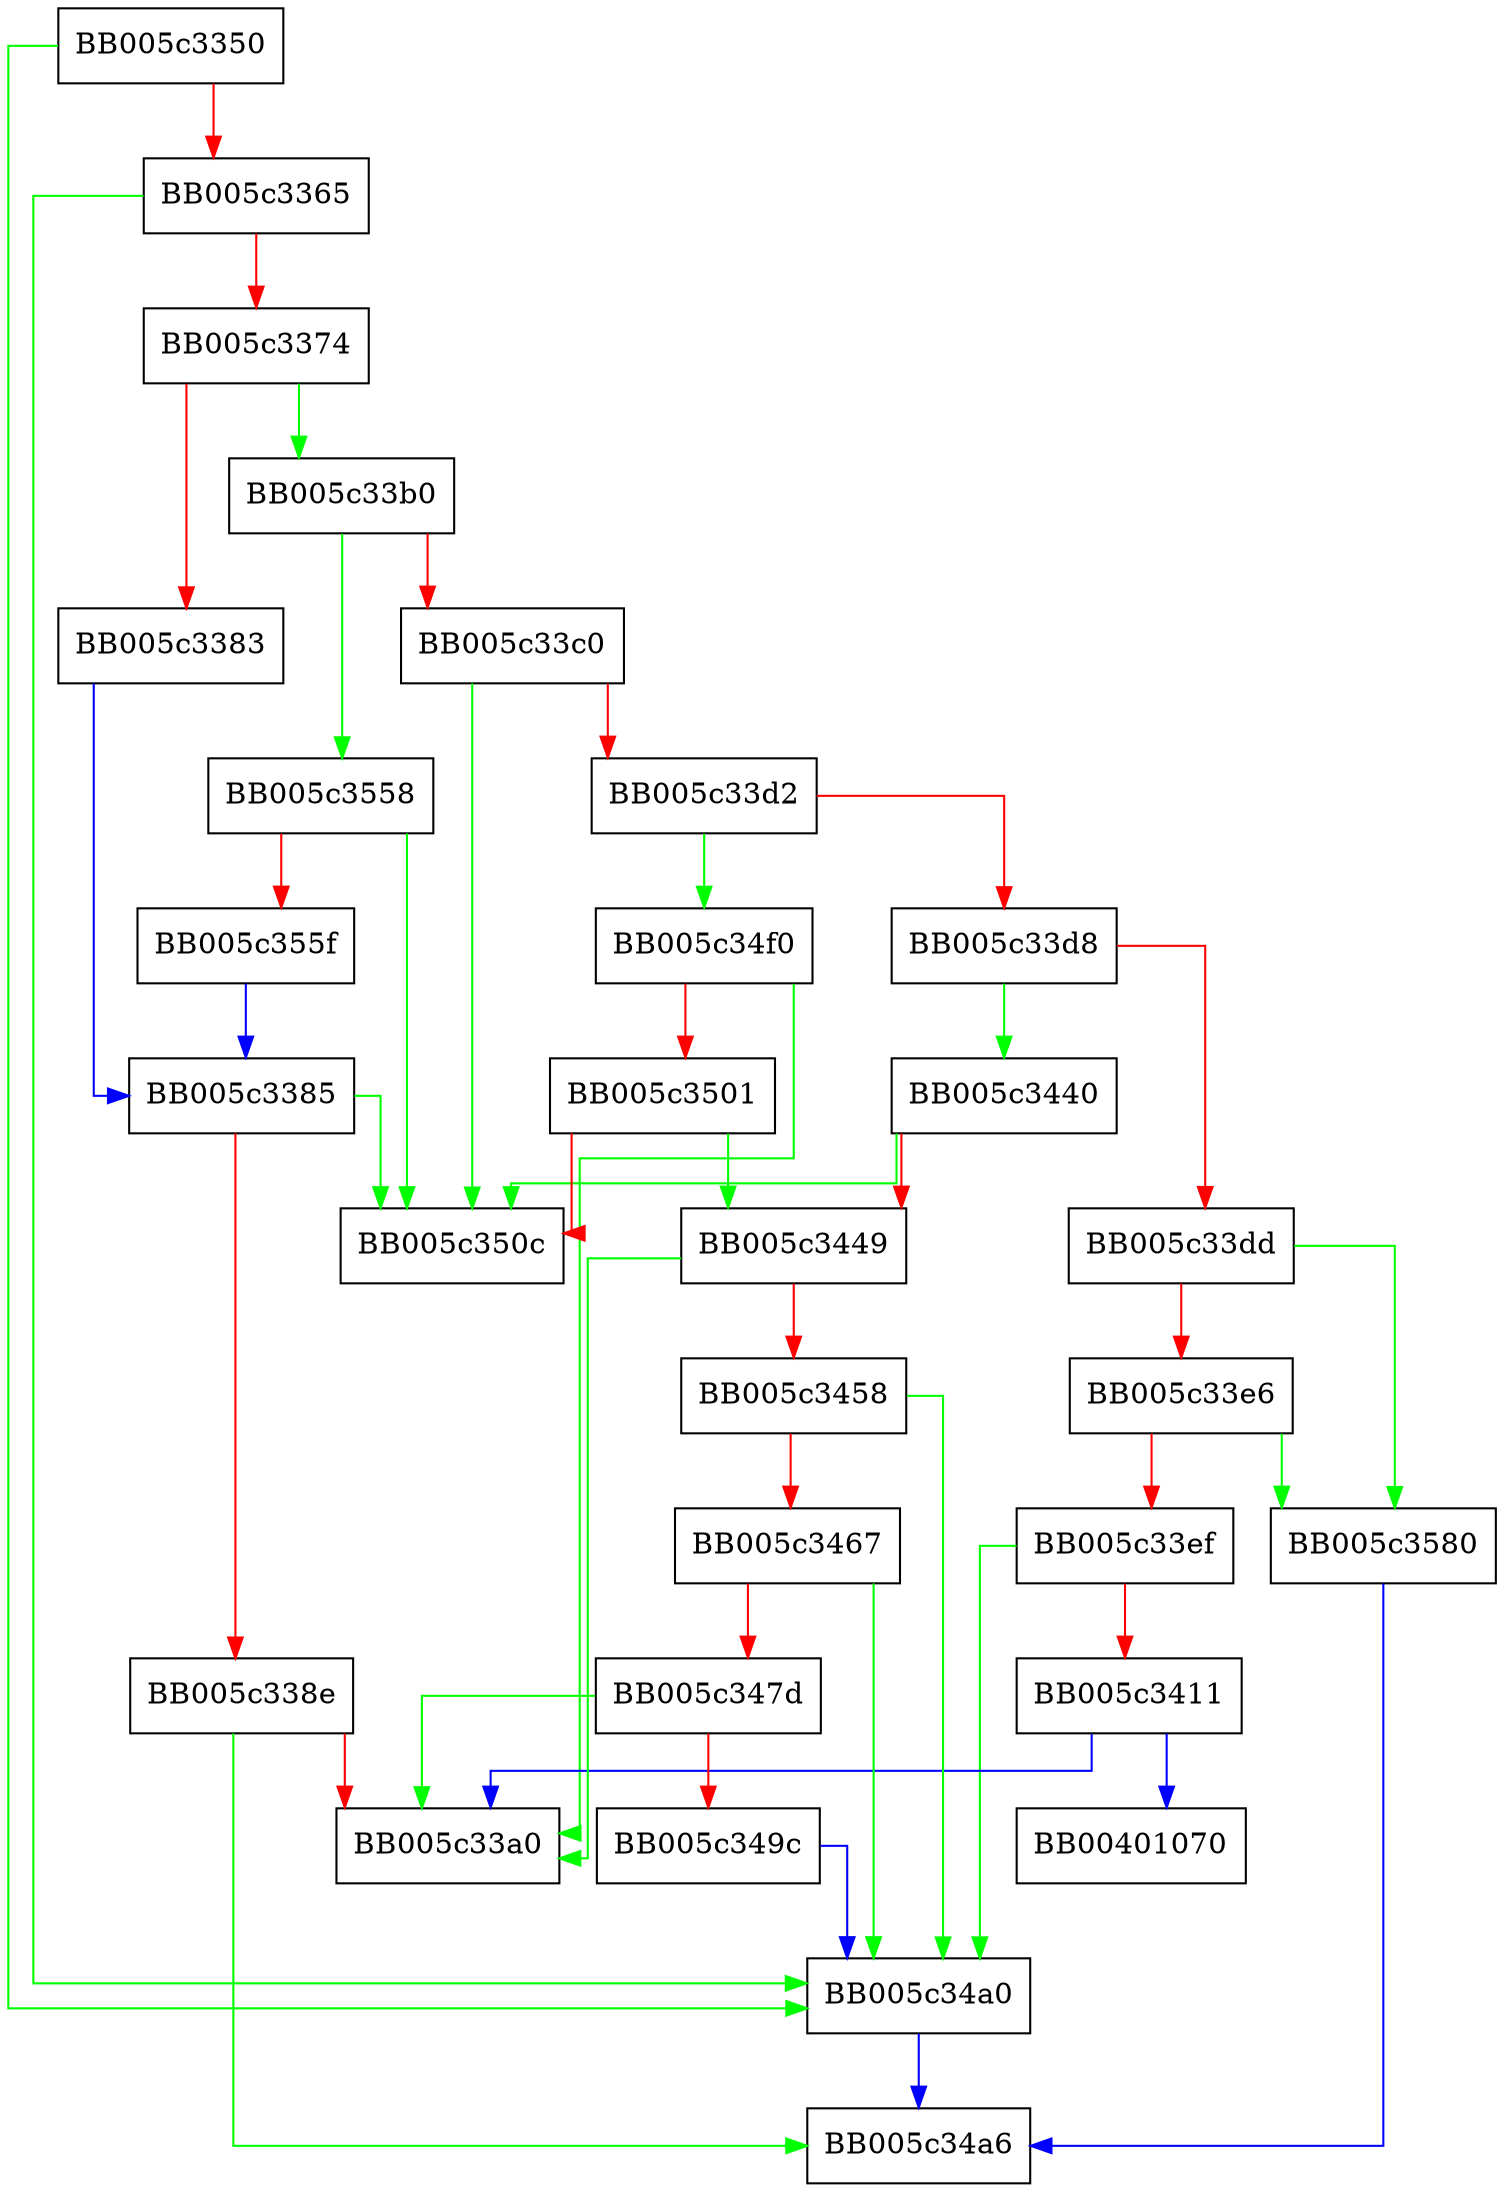 digraph evp_cipher_asn1_to_param_ex {
  node [shape="box"];
  graph [splines=ortho];
  BB005c3350 -> BB005c34a0 [color="green"];
  BB005c3350 -> BB005c3365 [color="red"];
  BB005c3365 -> BB005c34a0 [color="green"];
  BB005c3365 -> BB005c3374 [color="red"];
  BB005c3374 -> BB005c33b0 [color="green"];
  BB005c3374 -> BB005c3383 [color="red"];
  BB005c3383 -> BB005c3385 [color="blue"];
  BB005c3385 -> BB005c350c [color="green"];
  BB005c3385 -> BB005c338e [color="red"];
  BB005c338e -> BB005c34a6 [color="green"];
  BB005c338e -> BB005c33a0 [color="red"];
  BB005c33b0 -> BB005c3558 [color="green"];
  BB005c33b0 -> BB005c33c0 [color="red"];
  BB005c33c0 -> BB005c350c [color="green"];
  BB005c33c0 -> BB005c33d2 [color="red"];
  BB005c33d2 -> BB005c34f0 [color="green"];
  BB005c33d2 -> BB005c33d8 [color="red"];
  BB005c33d8 -> BB005c3440 [color="green"];
  BB005c33d8 -> BB005c33dd [color="red"];
  BB005c33dd -> BB005c3580 [color="green"];
  BB005c33dd -> BB005c33e6 [color="red"];
  BB005c33e6 -> BB005c3580 [color="green"];
  BB005c33e6 -> BB005c33ef [color="red"];
  BB005c33ef -> BB005c34a0 [color="green"];
  BB005c33ef -> BB005c3411 [color="red"];
  BB005c3411 -> BB00401070 [color="blue"];
  BB005c3411 -> BB005c33a0 [color="blue"];
  BB005c3440 -> BB005c350c [color="green"];
  BB005c3440 -> BB005c3449 [color="red"];
  BB005c3449 -> BB005c33a0 [color="green"];
  BB005c3449 -> BB005c3458 [color="red"];
  BB005c3458 -> BB005c34a0 [color="green"];
  BB005c3458 -> BB005c3467 [color="red"];
  BB005c3467 -> BB005c34a0 [color="green"];
  BB005c3467 -> BB005c347d [color="red"];
  BB005c347d -> BB005c33a0 [color="green"];
  BB005c347d -> BB005c349c [color="red"];
  BB005c349c -> BB005c34a0 [color="blue"];
  BB005c34a0 -> BB005c34a6 [color="blue"];
  BB005c34f0 -> BB005c33a0 [color="green"];
  BB005c34f0 -> BB005c3501 [color="red"];
  BB005c3501 -> BB005c3449 [color="green"];
  BB005c3501 -> BB005c350c [color="red"];
  BB005c3558 -> BB005c350c [color="green"];
  BB005c3558 -> BB005c355f [color="red"];
  BB005c355f -> BB005c3385 [color="blue"];
  BB005c3580 -> BB005c34a6 [color="blue"];
}